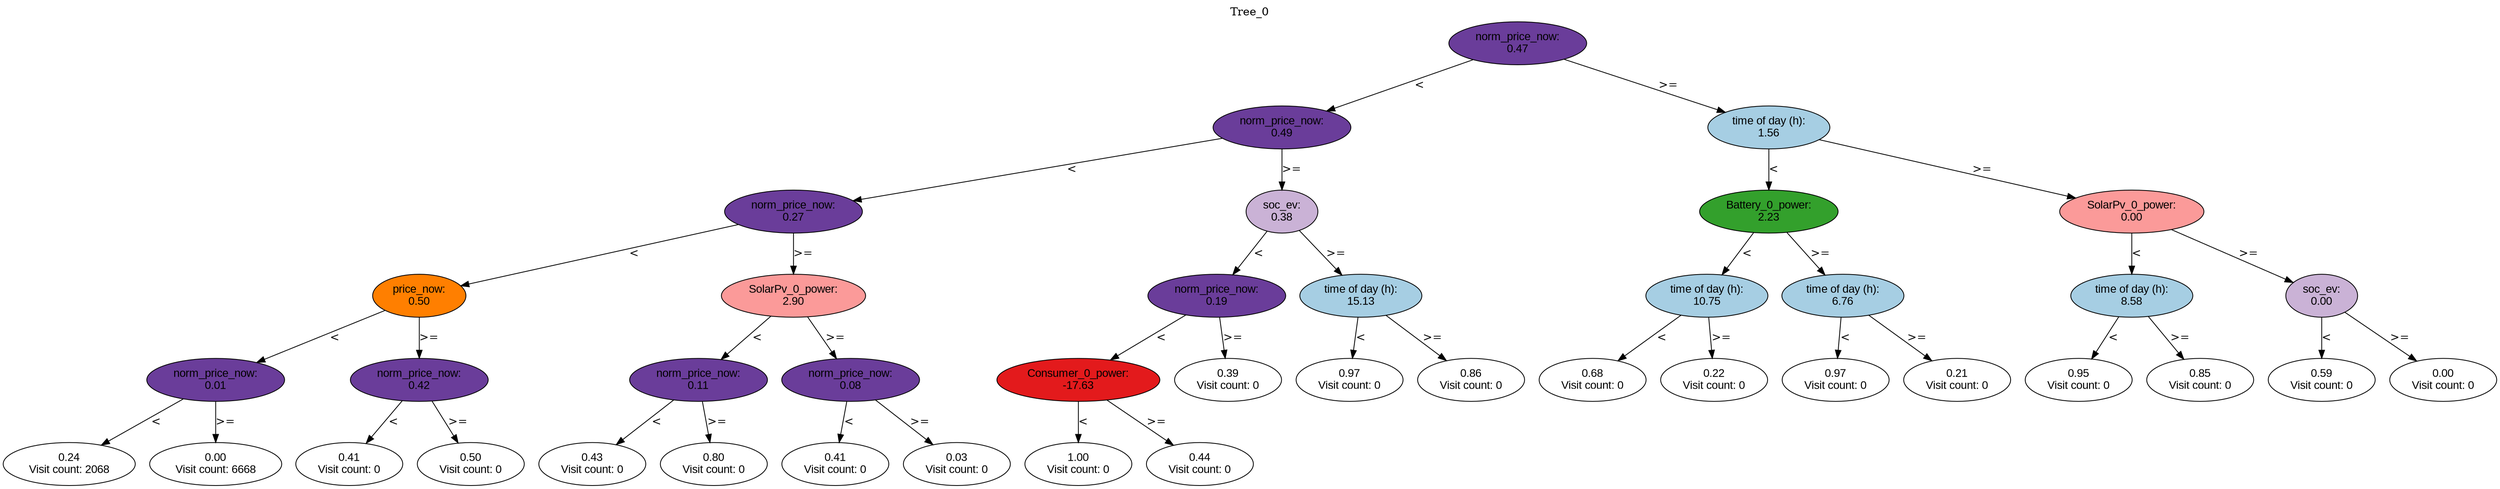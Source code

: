 digraph BST {
    node [fontname="Arial" style=filled colorscheme=paired12];
    0 [ label = "norm_price_now:
0.47" fillcolor=10];
    1 [ label = "norm_price_now:
0.49" fillcolor=10];
    2 [ label = "norm_price_now:
0.27" fillcolor=10];
    3 [ label = "price_now:
0.50" fillcolor=8];
    4 [ label = "norm_price_now:
0.01" fillcolor=10];
    5 [ label = "0.24
Visit count: 2068" fillcolor=white];
    6 [ label = "0.00
Visit count: 6668" fillcolor=white];
    7 [ label = "norm_price_now:
0.42" fillcolor=10];
    8 [ label = "0.41
Visit count: 0" fillcolor=white];
    9 [ label = "0.50
Visit count: 0" fillcolor=white];
    10 [ label = "SolarPv_0_power:
2.90" fillcolor=5];
    11 [ label = "norm_price_now:
0.11" fillcolor=10];
    12 [ label = "0.43
Visit count: 0" fillcolor=white];
    13 [ label = "0.80
Visit count: 0" fillcolor=white];
    14 [ label = "norm_price_now:
0.08" fillcolor=10];
    15 [ label = "0.41
Visit count: 0" fillcolor=white];
    16 [ label = "0.03
Visit count: 0" fillcolor=white];
    17 [ label = "soc_ev:
0.38" fillcolor=9];
    18 [ label = "norm_price_now:
0.19" fillcolor=10];
    19 [ label = "Consumer_0_power:
-17.63" fillcolor=6];
    20 [ label = "1.00
Visit count: 0" fillcolor=white];
    21 [ label = "0.44
Visit count: 0" fillcolor=white];
    22 [ label = "0.39
Visit count: 0" fillcolor=white];
    23 [ label = "time of day (h):
15.13" fillcolor=1];
    24 [ label = "0.97
Visit count: 0" fillcolor=white];
    25 [ label = "0.86
Visit count: 0" fillcolor=white];
    26 [ label = "time of day (h):
1.56" fillcolor=1];
    27 [ label = "Battery_0_power:
2.23" fillcolor=4];
    28 [ label = "time of day (h):
10.75" fillcolor=1];
    29 [ label = "0.68
Visit count: 0" fillcolor=white];
    30 [ label = "0.22
Visit count: 0" fillcolor=white];
    31 [ label = "time of day (h):
6.76" fillcolor=1];
    32 [ label = "0.97
Visit count: 0" fillcolor=white];
    33 [ label = "0.21
Visit count: 0" fillcolor=white];
    34 [ label = "SolarPv_0_power:
0.00" fillcolor=5];
    35 [ label = "time of day (h):
8.58" fillcolor=1];
    36 [ label = "0.95
Visit count: 0" fillcolor=white];
    37 [ label = "0.85
Visit count: 0" fillcolor=white];
    38 [ label = "soc_ev:
0.00" fillcolor=9];
    39 [ label = "0.59
Visit count: 0" fillcolor=white];
    40 [ label = "0.00
Visit count: 0" fillcolor=white];

    0  -> 1[ label = "<"];
    0  -> 26[ label = ">="];
    1  -> 2[ label = "<"];
    1  -> 17[ label = ">="];
    2  -> 3[ label = "<"];
    2  -> 10[ label = ">="];
    3  -> 4[ label = "<"];
    3  -> 7[ label = ">="];
    4  -> 5[ label = "<"];
    4  -> 6[ label = ">="];
    7  -> 8[ label = "<"];
    7  -> 9[ label = ">="];
    10  -> 11[ label = "<"];
    10  -> 14[ label = ">="];
    11  -> 12[ label = "<"];
    11  -> 13[ label = ">="];
    14  -> 15[ label = "<"];
    14  -> 16[ label = ">="];
    17  -> 18[ label = "<"];
    17  -> 23[ label = ">="];
    18  -> 19[ label = "<"];
    18  -> 22[ label = ">="];
    19  -> 20[ label = "<"];
    19  -> 21[ label = ">="];
    23  -> 24[ label = "<"];
    23  -> 25[ label = ">="];
    26  -> 27[ label = "<"];
    26  -> 34[ label = ">="];
    27  -> 28[ label = "<"];
    27  -> 31[ label = ">="];
    28  -> 29[ label = "<"];
    28  -> 30[ label = ">="];
    31  -> 32[ label = "<"];
    31  -> 33[ label = ">="];
    34  -> 35[ label = "<"];
    34  -> 38[ label = ">="];
    35  -> 36[ label = "<"];
    35  -> 37[ label = ">="];
    38  -> 39[ label = "<"];
    38  -> 40[ label = ">="];

    labelloc="t";
    label="Tree_0";
}